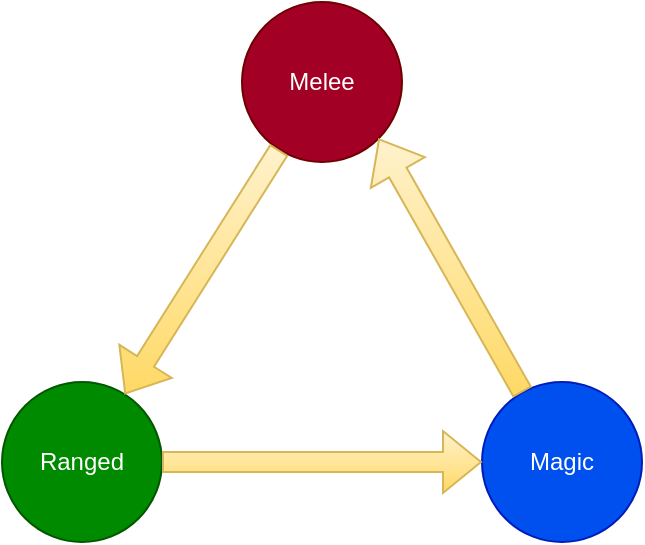 <mxfile version="16.5.1" type="device" pages="4"><diagram id="mntzBnO_0qyo1yldmtYE" name="Combat_triangle"><mxGraphModel dx="1886" dy="866" grid="1" gridSize="10" guides="1" tooltips="1" connect="1" arrows="1" fold="1" page="1" pageScale="1" pageWidth="850" pageHeight="1100" math="0" shadow="0"><root><mxCell id="0"/><mxCell id="1" parent="0"/><mxCell id="TFZHKv1pxbp1DUTaWJFO-5" value="Melee" style="ellipse;whiteSpace=wrap;html=1;aspect=fixed;fillColor=#a20025;fontColor=#ffffff;strokeColor=#6F0000;" parent="1" vertex="1"><mxGeometry x="360" y="330" width="80" height="80" as="geometry"/></mxCell><mxCell id="TFZHKv1pxbp1DUTaWJFO-6" value="Ranged" style="ellipse;whiteSpace=wrap;html=1;aspect=fixed;fillColor=#008a00;fontColor=#ffffff;strokeColor=#005700;" parent="1" vertex="1"><mxGeometry x="240" y="520" width="80" height="80" as="geometry"/></mxCell><mxCell id="TFZHKv1pxbp1DUTaWJFO-7" value="Magic" style="ellipse;whiteSpace=wrap;html=1;aspect=fixed;fillColor=#0050ef;fontColor=#ffffff;strokeColor=#001DBC;" parent="1" vertex="1"><mxGeometry x="480" y="520" width="80" height="80" as="geometry"/></mxCell><mxCell id="TFZHKv1pxbp1DUTaWJFO-10" value="" style="shape=flexArrow;endArrow=classic;html=1;rounded=0;entryX=1;entryY=1;entryDx=0;entryDy=0;fillColor=#fff2cc;gradientColor=#ffd966;strokeColor=#d6b656;" parent="1" source="TFZHKv1pxbp1DUTaWJFO-7" target="TFZHKv1pxbp1DUTaWJFO-5" edge="1"><mxGeometry width="50" height="50" relative="1" as="geometry"><mxPoint x="500" y="500" as="sourcePoint"/><mxPoint x="440" y="430" as="targetPoint"/></mxGeometry></mxCell><mxCell id="TFZHKv1pxbp1DUTaWJFO-12" value="" style="shape=flexArrow;endArrow=classic;html=1;rounded=0;fillColor=#fff2cc;gradientColor=#ffd966;strokeColor=#d6b656;" parent="1" source="TFZHKv1pxbp1DUTaWJFO-5" target="TFZHKv1pxbp1DUTaWJFO-6" edge="1"><mxGeometry width="50" height="50" relative="1" as="geometry"><mxPoint x="390" y="510" as="sourcePoint"/><mxPoint x="440" y="460" as="targetPoint"/></mxGeometry></mxCell><mxCell id="TFZHKv1pxbp1DUTaWJFO-13" value="" style="shape=flexArrow;endArrow=classic;html=1;rounded=0;exitX=1;exitY=0.5;exitDx=0;exitDy=0;entryX=0;entryY=0.5;entryDx=0;entryDy=0;fillColor=#fff2cc;gradientColor=#ffd966;strokeColor=#d6b656;" parent="1" source="TFZHKv1pxbp1DUTaWJFO-6" target="TFZHKv1pxbp1DUTaWJFO-7" edge="1"><mxGeometry width="50" height="50" relative="1" as="geometry"><mxPoint x="390" y="510" as="sourcePoint"/><mxPoint x="440" y="460" as="targetPoint"/></mxGeometry></mxCell></root></mxGraphModel></diagram><diagram id="CuqgsDw3UC6uwx9IVIOX" name="Solider Tree"><mxGraphModel dx="1886" dy="866" grid="1" gridSize="10" guides="1" tooltips="1" connect="1" arrows="1" fold="1" page="1" pageScale="1" pageWidth="850" pageHeight="1100" math="0" shadow="0"><root><mxCell id="JnKukE9tQCo7Yd-aNsfm-0"/><mxCell id="JnKukE9tQCo7Yd-aNsfm-1" parent="JnKukE9tQCo7Yd-aNsfm-0"/><mxCell id="8ATjiXHurVV4ZO0FnHHB-0" value="&lt;font&gt;&lt;b style=&quot;font-size: 16px&quot;&gt;Soldier&lt;/b&gt;&lt;br&gt;&lt;font style=&quot;font-size: 12px&quot;&gt;[5, 0, 0]&lt;/font&gt;&lt;br&gt;&lt;/font&gt;" style="rounded=0;whiteSpace=wrap;html=1;" vertex="1" parent="JnKukE9tQCo7Yd-aNsfm-1"><mxGeometry x="365" width="120" height="60" as="geometry"/></mxCell><mxCell id="8ATjiXHurVV4ZO0FnHHB-1" value="&lt;font&gt;&lt;b style=&quot;font-size: 16px&quot;&gt;Knight&lt;/b&gt;&lt;br&gt;&lt;font style=&quot;font-size: 12px&quot;&gt;[6, 1, 1]&lt;/font&gt;&lt;br&gt;&lt;/font&gt;" style="rounded=0;whiteSpace=wrap;html=1;" vertex="1" parent="JnKukE9tQCo7Yd-aNsfm-1"><mxGeometry x="150" y="290" width="120" height="60" as="geometry"/></mxCell><mxCell id="8ATjiXHurVV4ZO0FnHHB-4" value="&lt;font&gt;&lt;font style=&quot;font-size: 16px&quot;&gt;&lt;b&gt;Berserker&lt;br&gt;&lt;/b&gt;&lt;/font&gt;&lt;font style=&quot;font-size: 12px&quot;&gt;[6, 1, 1]&lt;/font&gt;&lt;br&gt;&lt;/font&gt;" style="rounded=0;whiteSpace=wrap;html=1;" vertex="1" parent="JnKukE9tQCo7Yd-aNsfm-1"><mxGeometry x="150" y="370" width="120" height="60" as="geometry"/></mxCell><mxCell id="8ATjiXHurVV4ZO0FnHHB-5" value="&lt;font&gt;&lt;span style=&quot;font-size: 16px&quot;&gt;&lt;b&gt;Gladiator&lt;/b&gt;&lt;/span&gt;&lt;br&gt;&lt;font style=&quot;font-size: 12px&quot;&gt;[6, 1, 1]&lt;/font&gt;&lt;br&gt;&lt;/font&gt;" style="rounded=0;whiteSpace=wrap;html=1;" vertex="1" parent="JnKukE9tQCo7Yd-aNsfm-1"><mxGeometry x="150" y="210" width="120" height="60" as="geometry"/></mxCell><mxCell id="8ATjiXHurVV4ZO0FnHHB-6" value="&lt;font&gt;&lt;span style=&quot;font-size: 16px&quot;&gt;&lt;b&gt;Warrior&lt;/b&gt;&lt;/span&gt;&lt;br&gt;&lt;font style=&quot;font-size: 12px&quot;&gt;[6, 1, 1]&lt;/font&gt;&lt;br&gt;&lt;/font&gt;" style="rounded=0;whiteSpace=wrap;html=1;" vertex="1" parent="JnKukE9tQCo7Yd-aNsfm-1"><mxGeometry x="150" y="130" width="120" height="60" as="geometry"/></mxCell><mxCell id="8ATjiXHurVV4ZO0FnHHB-8" value="&lt;font&gt;&lt;font&gt;&lt;b style=&quot;font-size: 16px&quot;&gt;Rogue&lt;/b&gt;&lt;span style=&quot;font-size: 16px&quot;&gt;&lt;b&gt;&lt;br&gt;&lt;/b&gt;&lt;/span&gt;&lt;/font&gt;&lt;font style=&quot;font-size: 12px&quot;&gt;[6, 1, 1]&lt;/font&gt;&lt;br&gt;&lt;/font&gt;" style="rounded=0;whiteSpace=wrap;html=1;" vertex="1" parent="JnKukE9tQCo7Yd-aNsfm-1"><mxGeometry x="365" y="210" width="120" height="60" as="geometry"/></mxCell><mxCell id="8ATjiXHurVV4ZO0FnHHB-9" value="&lt;font&gt;&lt;font style=&quot;font-size: 16px&quot;&gt;&lt;b&gt;Ninja&lt;br&gt;&lt;/b&gt;&lt;/font&gt;&lt;font style=&quot;font-size: 12px&quot;&gt;[6, 1, 1]&lt;/font&gt;&lt;br&gt;&lt;/font&gt;" style="rounded=0;whiteSpace=wrap;html=1;" vertex="1" parent="JnKukE9tQCo7Yd-aNsfm-1"><mxGeometry x="365" y="290" width="120" height="60" as="geometry"/></mxCell><mxCell id="8ATjiXHurVV4ZO0FnHHB-10" value="&lt;font&gt;&lt;font style=&quot;font-size: 16px&quot;&gt;&lt;b&gt;Dragoon&lt;br&gt;&lt;/b&gt;&lt;/font&gt;&lt;font style=&quot;font-size: 12px&quot;&gt;[6, 1, 1]&lt;/font&gt;&lt;br&gt;&lt;/font&gt;" style="rounded=0;whiteSpace=wrap;html=1;" vertex="1" parent="JnKukE9tQCo7Yd-aNsfm-1"><mxGeometry x="365" y="370" width="120" height="60" as="geometry"/></mxCell><mxCell id="8ATjiXHurVV4ZO0FnHHB-11" value="&lt;font&gt;&lt;span style=&quot;font-size: 16px&quot;&gt;&lt;b&gt;Brawler&lt;/b&gt;&lt;/span&gt;&lt;br&gt;&lt;font style=&quot;font-size: 12px&quot;&gt;[6, 1, 1]&lt;/font&gt;&lt;br&gt;&lt;/font&gt;" style="rounded=0;whiteSpace=wrap;html=1;" vertex="1" parent="JnKukE9tQCo7Yd-aNsfm-1"><mxGeometry x="365" y="130" width="120" height="60" as="geometry"/></mxCell><mxCell id="8ATjiXHurVV4ZO0FnHHB-12" value="&lt;font&gt;&lt;font style=&quot;font-size: 16px&quot;&gt;&lt;b&gt;Spellsword&lt;br&gt;&lt;/b&gt;&lt;/font&gt;&lt;font style=&quot;font-size: 12px&quot;&gt;[6, 1, 1]&lt;/font&gt;&lt;br&gt;&lt;/font&gt;" style="rounded=0;whiteSpace=wrap;html=1;" vertex="1" parent="JnKukE9tQCo7Yd-aNsfm-1"><mxGeometry x="570" y="130" width="120" height="60" as="geometry"/></mxCell><mxCell id="8ATjiXHurVV4ZO0FnHHB-13" value="&lt;font&gt;&lt;font style=&quot;font-size: 16px&quot;&gt;&lt;b&gt;Templar&lt;br&gt;&lt;/b&gt;&lt;/font&gt;&lt;font style=&quot;font-size: 12px&quot;&gt;[6, 1, 1]&lt;/font&gt;&lt;br&gt;&lt;/font&gt;" style="rounded=0;whiteSpace=wrap;html=1;" vertex="1" parent="JnKukE9tQCo7Yd-aNsfm-1"><mxGeometry x="570" y="210" width="120" height="60" as="geometry"/></mxCell><mxCell id="8ATjiXHurVV4ZO0FnHHB-14" value="&lt;font&gt;&lt;font style=&quot;font-size: 16px&quot;&gt;&lt;b&gt;Paladin&lt;br&gt;&lt;/b&gt;&lt;/font&gt;&lt;font style=&quot;font-size: 12px&quot;&gt;[6, 1, 1]&lt;/font&gt;&lt;br&gt;&lt;/font&gt;" style="rounded=0;whiteSpace=wrap;html=1;" vertex="1" parent="JnKukE9tQCo7Yd-aNsfm-1"><mxGeometry x="570" y="290" width="120" height="60" as="geometry"/></mxCell><mxCell id="8ATjiXHurVV4ZO0FnHHB-15" value="&lt;font&gt;&lt;font style=&quot;font-size: 16px&quot;&gt;&lt;b&gt;Rune-master&lt;br&gt;&lt;/b&gt;&lt;/font&gt;&lt;font style=&quot;font-size: 12px&quot;&gt;[6, 1, 1]&lt;/font&gt;&lt;br&gt;&lt;/font&gt;" style="rounded=0;whiteSpace=wrap;html=1;" vertex="1" parent="JnKukE9tQCo7Yd-aNsfm-1"><mxGeometry x="570" y="370" width="120" height="60" as="geometry"/></mxCell></root></mxGraphModel></diagram><diagram id="p4LkxzipxGxE5hNfg0IA" name="Ranger Tree"><mxGraphModel dx="1886" dy="866" grid="1" gridSize="10" guides="1" tooltips="1" connect="1" arrows="1" fold="1" page="1" pageScale="1" pageWidth="850" pageHeight="1100" math="0" shadow="0"><root><mxCell id="Ei4KwThgi3aceBJ5-GV--0"/><mxCell id="Ei4KwThgi3aceBJ5-GV--1" parent="Ei4KwThgi3aceBJ5-GV--0"/><mxCell id="XmsnkgoFvy6rFlRo1sVl-0" value="&lt;font&gt;&lt;font style=&quot;font-size: 16px&quot;&gt;&lt;b&gt;Ranger&lt;br&gt;&lt;/b&gt;&lt;/font&gt;&lt;font style=&quot;font-size: 12px&quot;&gt;[5, 0, 0]&lt;/font&gt;&lt;br&gt;&lt;/font&gt;" style="rounded=0;whiteSpace=wrap;html=1;" vertex="1" parent="Ei4KwThgi3aceBJ5-GV--1"><mxGeometry x="365" width="120" height="60" as="geometry"/></mxCell><mxCell id="XmsnkgoFvy6rFlRo1sVl-1" value="&lt;font&gt;&lt;font style=&quot;font-size: 16px&quot;&gt;&lt;b&gt;Fighter&lt;br&gt;&lt;/b&gt;&lt;/font&gt;&lt;font style=&quot;font-size: 12px&quot;&gt;[6, 1, 1]&lt;/font&gt;&lt;br&gt;&lt;/font&gt;" style="rounded=0;whiteSpace=wrap;html=1;" vertex="1" parent="Ei4KwThgi3aceBJ5-GV--1"><mxGeometry x="140" y="130" width="120" height="60" as="geometry"/></mxCell><mxCell id="XmsnkgoFvy6rFlRo1sVl-2" value="&lt;font&gt;&lt;font style=&quot;font-size: 16px&quot;&gt;&lt;b&gt;Samurai&lt;br&gt;&lt;/b&gt;&lt;/font&gt;&lt;font style=&quot;font-size: 12px&quot;&gt;[6, 1, 1]&lt;/font&gt;&lt;br&gt;&lt;/font&gt;" style="rounded=0;whiteSpace=wrap;html=1;" vertex="1" parent="Ei4KwThgi3aceBJ5-GV--1"><mxGeometry x="140" y="210" width="120" height="60" as="geometry"/></mxCell><mxCell id="XmsnkgoFvy6rFlRo1sVl-3" value="&lt;font&gt;&lt;span style=&quot;font-size: 16px&quot;&gt;&lt;b&gt;Assassin&lt;/b&gt;&lt;/span&gt;&lt;br&gt;&lt;font style=&quot;font-size: 12px&quot;&gt;[6, 1, 1]&lt;/font&gt;&lt;br&gt;&lt;/font&gt;" style="rounded=0;whiteSpace=wrap;html=1;" vertex="1" parent="Ei4KwThgi3aceBJ5-GV--1"><mxGeometry x="140" y="290" width="120" height="60" as="geometry"/></mxCell><mxCell id="XmsnkgoFvy6rFlRo1sVl-4" value="&lt;font&gt;&lt;font style=&quot;font-size: 16px&quot;&gt;&lt;b&gt;Ax-thrower&lt;br&gt;&lt;/b&gt;&lt;/font&gt;&lt;font style=&quot;font-size: 12px&quot;&gt;[6, 1, 1]&lt;/font&gt;&lt;br&gt;&lt;/font&gt;" style="rounded=0;whiteSpace=wrap;html=1;" vertex="1" parent="Ei4KwThgi3aceBJ5-GV--1"><mxGeometry x="140" y="370" width="120" height="60" as="geometry"/></mxCell><mxCell id="XmsnkgoFvy6rFlRo1sVl-5" value="&lt;font&gt;&lt;font&gt;&lt;b style=&quot;font-size: 16px&quot;&gt;Archer&lt;/b&gt;&lt;span style=&quot;font-size: 16px&quot;&gt;&lt;b&gt;&lt;br&gt;&lt;/b&gt;&lt;/span&gt;&lt;/font&gt;&lt;font style=&quot;font-size: 12px&quot;&gt;[6, 1, 1]&lt;/font&gt;&lt;br&gt;&lt;/font&gt;" style="rounded=0;whiteSpace=wrap;html=1;" vertex="1" parent="Ei4KwThgi3aceBJ5-GV--1"><mxGeometry x="365" y="130" width="120" height="60" as="geometry"/></mxCell><mxCell id="XmsnkgoFvy6rFlRo1sVl-6" value="&lt;font&gt;&lt;font style=&quot;font-size: 16px&quot;&gt;&lt;b&gt;Eagle-eye&lt;br&gt;&lt;/b&gt;&lt;/font&gt;&lt;font style=&quot;font-size: 12px&quot;&gt;[6, 1, 1]&lt;/font&gt;&lt;br&gt;&lt;/font&gt;" style="rounded=0;whiteSpace=wrap;html=1;" vertex="1" parent="Ei4KwThgi3aceBJ5-GV--1"><mxGeometry x="365" y="210" width="120" height="60" as="geometry"/></mxCell><mxCell id="XmsnkgoFvy6rFlRo1sVl-7" value="&lt;font&gt;&lt;font style=&quot;font-size: 16px&quot;&gt;&lt;b&gt;Beast-master&lt;br&gt;&lt;/b&gt;&lt;/font&gt;&lt;font style=&quot;font-size: 12px&quot;&gt;[6, 1, 1]&lt;/font&gt;&lt;br&gt;&lt;/font&gt;" style="rounded=0;whiteSpace=wrap;html=1;" vertex="1" parent="Ei4KwThgi3aceBJ5-GV--1"><mxGeometry x="365" y="290" width="120" height="60" as="geometry"/></mxCell><mxCell id="XmsnkgoFvy6rFlRo1sVl-8" value="&lt;font&gt;&lt;font style=&quot;font-size: 16px&quot;&gt;&lt;b&gt;Hunter&lt;br&gt;&lt;/b&gt;&lt;/font&gt;&lt;font style=&quot;font-size: 12px&quot;&gt;[6, 1, 1]&lt;/font&gt;&lt;br&gt;&lt;/font&gt;" style="rounded=0;whiteSpace=wrap;html=1;" vertex="1" parent="Ei4KwThgi3aceBJ5-GV--1"><mxGeometry x="365" y="370" width="120" height="60" as="geometry"/></mxCell><mxCell id="XmsnkgoFvy6rFlRo1sVl-9" value="&lt;font&gt;&lt;font style=&quot;font-size: 16px&quot;&gt;&lt;b&gt;Arch-mage&lt;br&gt;&lt;/b&gt;&lt;/font&gt;&lt;font style=&quot;font-size: 12px&quot;&gt;[6, 1, 1]&lt;/font&gt;&lt;br&gt;&lt;/font&gt;" style="rounded=0;whiteSpace=wrap;html=1;" vertex="1" parent="Ei4KwThgi3aceBJ5-GV--1"><mxGeometry x="570" y="130" width="120" height="60" as="geometry"/></mxCell><mxCell id="XmsnkgoFvy6rFlRo1sVl-10" value="&lt;font&gt;&lt;font style=&quot;font-size: 16px&quot;&gt;&lt;b&gt;Necromancer&lt;br&gt;&lt;/b&gt;&lt;/font&gt;&lt;font style=&quot;font-size: 12px&quot;&gt;[6, 1, 1]&lt;/font&gt;&lt;br&gt;&lt;/font&gt;" style="rounded=0;whiteSpace=wrap;html=1;" vertex="1" parent="Ei4KwThgi3aceBJ5-GV--1"><mxGeometry x="570" y="210" width="120" height="60" as="geometry"/></mxCell><mxCell id="XmsnkgoFvy6rFlRo1sVl-11" value="&lt;font&gt;&lt;font style=&quot;font-size: 16px&quot;&gt;&lt;b&gt;Witch&lt;br&gt;&lt;/b&gt;&lt;/font&gt;&lt;font style=&quot;font-size: 12px&quot;&gt;[6, 1, 1]&lt;/font&gt;&lt;br&gt;&lt;/font&gt;" style="rounded=0;whiteSpace=wrap;html=1;" vertex="1" parent="Ei4KwThgi3aceBJ5-GV--1"><mxGeometry x="570" y="290" width="120" height="60" as="geometry"/></mxCell><mxCell id="XmsnkgoFvy6rFlRo1sVl-12" value="&lt;font&gt;&lt;font style=&quot;font-size: 16px&quot;&gt;&lt;b&gt;Spellbow&lt;br&gt;&lt;/b&gt;&lt;/font&gt;&lt;font style=&quot;font-size: 12px&quot;&gt;[6, 1, 1]&lt;/font&gt;&lt;br&gt;&lt;/font&gt;" style="rounded=0;whiteSpace=wrap;html=1;" vertex="1" parent="Ei4KwThgi3aceBJ5-GV--1"><mxGeometry x="570" y="370" width="120" height="60" as="geometry"/></mxCell></root></mxGraphModel></diagram><diagram id="WDoVgBLd2Ru9-jbynbxT" name="Seer Tree"><mxGraphModel dx="1886" dy="866" grid="1" gridSize="10" guides="1" tooltips="1" connect="1" arrows="1" fold="1" page="1" pageScale="1" pageWidth="850" pageHeight="1100" math="0" shadow="0"><root><mxCell id="oP8Qer2ds4-eJWCvaZNY-0"/><mxCell id="oP8Qer2ds4-eJWCvaZNY-1" parent="oP8Qer2ds4-eJWCvaZNY-0"/><mxCell id="a03VZQV7gIin2GtPGE7N-0" value="&lt;font&gt;&lt;font style=&quot;font-size: 16px&quot;&gt;&lt;b&gt;Seer&lt;br&gt;&lt;/b&gt;&lt;/font&gt;&lt;font style=&quot;font-size: 12px&quot;&gt;[5, 0, 0]&lt;/font&gt;&lt;br&gt;&lt;/font&gt;" style="rounded=0;whiteSpace=wrap;html=1;" vertex="1" parent="oP8Qer2ds4-eJWCvaZNY-1"><mxGeometry x="365" width="120" height="60" as="geometry"/></mxCell><mxCell id="a03VZQV7gIin2GtPGE7N-1" value="&lt;font&gt;&lt;span style=&quot;font-size: 16px&quot;&gt;&lt;b&gt;Cleric&lt;/b&gt;&lt;/span&gt;&lt;br&gt;&lt;font style=&quot;font-size: 12px&quot;&gt;[6, 1, 1]&lt;/font&gt;&lt;br&gt;&lt;/font&gt;" style="rounded=0;whiteSpace=wrap;html=1;" vertex="1" parent="oP8Qer2ds4-eJWCvaZNY-1"><mxGeometry x="140" y="130" width="120" height="60" as="geometry"/></mxCell><mxCell id="a03VZQV7gIin2GtPGE7N-2" value="&lt;font&gt;&lt;font style=&quot;font-size: 16px&quot;&gt;&lt;b&gt;Battle-mage&lt;br&gt;&lt;/b&gt;&lt;/font&gt;&lt;font style=&quot;font-size: 12px&quot;&gt;[6, 1, 1]&lt;/font&gt;&lt;br&gt;&lt;/font&gt;" style="rounded=0;whiteSpace=wrap;html=1;" vertex="1" parent="oP8Qer2ds4-eJWCvaZNY-1"><mxGeometry x="140" y="210" width="120" height="60" as="geometry"/></mxCell><mxCell id="a03VZQV7gIin2GtPGE7N-3" value="&lt;font&gt;&lt;font style=&quot;font-size: 16px&quot;&gt;&lt;b&gt;Monk&lt;br&gt;&lt;/b&gt;&lt;/font&gt;&lt;font style=&quot;font-size: 12px&quot;&gt;[6, 1, 1]&lt;/font&gt;&lt;br&gt;&lt;/font&gt;" style="rounded=0;whiteSpace=wrap;html=1;" vertex="1" parent="oP8Qer2ds4-eJWCvaZNY-1"><mxGeometry x="140" y="290" width="120" height="60" as="geometry"/></mxCell><mxCell id="a03VZQV7gIin2GtPGE7N-4" value="&lt;font&gt;&lt;span style=&quot;font-size: 16px&quot;&gt;&lt;b&gt;Warlock&lt;/b&gt;&lt;/span&gt;&lt;br&gt;&lt;font style=&quot;font-size: 12px&quot;&gt;[6, 1, 1]&lt;/font&gt;&lt;br&gt;&lt;/font&gt;" style="rounded=0;whiteSpace=wrap;html=1;" vertex="1" parent="oP8Qer2ds4-eJWCvaZNY-1"><mxGeometry x="140" y="370" width="120" height="60" as="geometry"/></mxCell><mxCell id="a03VZQV7gIin2GtPGE7N-5" value="&lt;font&gt;&lt;font style=&quot;font-size: 16px&quot;&gt;&lt;b&gt;Priest&lt;br&gt;&lt;/b&gt;&lt;/font&gt;&lt;font style=&quot;font-size: 12px&quot;&gt;[6, 1, 1]&lt;/font&gt;&lt;br&gt;&lt;/font&gt;" style="rounded=0;whiteSpace=wrap;html=1;" vertex="1" parent="oP8Qer2ds4-eJWCvaZNY-1"><mxGeometry x="365" y="130" width="120" height="60" as="geometry"/></mxCell><mxCell id="a03VZQV7gIin2GtPGE7N-6" value="&lt;font&gt;&lt;font style=&quot;font-size: 16px&quot;&gt;&lt;b&gt;Druid&lt;br&gt;&lt;/b&gt;&lt;/font&gt;&lt;font style=&quot;font-size: 12px&quot;&gt;[6, 1, 1]&lt;/font&gt;&lt;br&gt;&lt;/font&gt;" style="rounded=0;whiteSpace=wrap;html=1;" vertex="1" parent="oP8Qer2ds4-eJWCvaZNY-1"><mxGeometry x="365" y="210" width="120" height="60" as="geometry"/></mxCell><mxCell id="a03VZQV7gIin2GtPGE7N-7" value="&lt;font&gt;&lt;font style=&quot;font-size: 16px&quot;&gt;&lt;b&gt;Shaman&lt;br&gt;&lt;/b&gt;&lt;/font&gt;&lt;font style=&quot;font-size: 12px&quot;&gt;[6, 1, 1]&lt;/font&gt;&lt;br&gt;&lt;/font&gt;" style="rounded=0;whiteSpace=wrap;html=1;" vertex="1" parent="oP8Qer2ds4-eJWCvaZNY-1"><mxGeometry x="365" y="290" width="120" height="60" as="geometry"/></mxCell><mxCell id="a03VZQV7gIin2GtPGE7N-8" value="&lt;font&gt;&lt;font style=&quot;font-size: 16px&quot;&gt;&lt;b&gt;Bard&lt;br&gt;&lt;/b&gt;&lt;/font&gt;&lt;font style=&quot;font-size: 12px&quot;&gt;[6, 1, 1]&lt;/font&gt;&lt;br&gt;&lt;/font&gt;" style="rounded=0;whiteSpace=wrap;html=1;" vertex="1" parent="oP8Qer2ds4-eJWCvaZNY-1"><mxGeometry x="365" y="370" width="120" height="60" as="geometry"/></mxCell><mxCell id="a03VZQV7gIin2GtPGE7N-9" value="&lt;font&gt;&lt;font style=&quot;font-size: 16px&quot;&gt;&lt;b&gt;Mage&lt;br&gt;&lt;/b&gt;&lt;/font&gt;&lt;font style=&quot;font-size: 12px&quot;&gt;[6, 1, 1]&lt;/font&gt;&lt;br&gt;&lt;/font&gt;" style="rounded=0;whiteSpace=wrap;html=1;" vertex="1" parent="oP8Qer2ds4-eJWCvaZNY-1"><mxGeometry x="570" y="130" width="120" height="60" as="geometry"/></mxCell><mxCell id="a03VZQV7gIin2GtPGE7N-10" value="&lt;font&gt;&lt;font style=&quot;font-size: 16px&quot;&gt;&lt;b&gt;Elementalist&lt;br&gt;&lt;/b&gt;&lt;/font&gt;&lt;font style=&quot;font-size: 12px&quot;&gt;[6, 1, 1]&lt;/font&gt;&lt;br&gt;&lt;/font&gt;" style="rounded=0;whiteSpace=wrap;html=1;" vertex="1" parent="oP8Qer2ds4-eJWCvaZNY-1"><mxGeometry x="570" y="210" width="120" height="60" as="geometry"/></mxCell><mxCell id="a03VZQV7gIin2GtPGE7N-11" value="&lt;font&gt;&lt;font style=&quot;font-size: 16px&quot;&gt;&lt;b&gt;Bishop&lt;br&gt;&lt;/b&gt;&lt;/font&gt;&lt;font style=&quot;font-size: 12px&quot;&gt;[6, 1, 1]&lt;/font&gt;&lt;br&gt;&lt;/font&gt;" style="rounded=0;whiteSpace=wrap;html=1;" vertex="1" parent="oP8Qer2ds4-eJWCvaZNY-1"><mxGeometry x="570" y="290" width="120" height="60" as="geometry"/></mxCell><mxCell id="a03VZQV7gIin2GtPGE7N-12" value="&lt;font&gt;&lt;font style=&quot;font-size: 16px&quot;&gt;&lt;b&gt;Wizard&lt;br&gt;&lt;/b&gt;&lt;/font&gt;&lt;font style=&quot;font-size: 12px&quot;&gt;[6, 1, 1]&lt;/font&gt;&lt;br&gt;&lt;/font&gt;" style="rounded=0;whiteSpace=wrap;html=1;" vertex="1" parent="oP8Qer2ds4-eJWCvaZNY-1"><mxGeometry x="570" y="370" width="120" height="60" as="geometry"/></mxCell></root></mxGraphModel></diagram></mxfile>